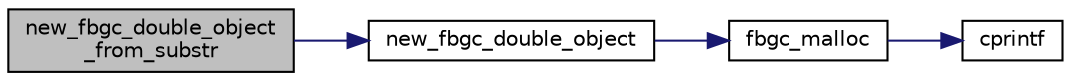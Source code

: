digraph "new_fbgc_double_object_from_substr"
{
  edge [fontname="Helvetica",fontsize="10",labelfontname="Helvetica",labelfontsize="10"];
  node [fontname="Helvetica",fontsize="10",shape=record];
  rankdir="LR";
  Node35 [label="new_fbgc_double_object\l_from_substr",height=0.2,width=0.4,color="black", fillcolor="grey75", style="filled", fontcolor="black"];
  Node35 -> Node36 [color="midnightblue",fontsize="10",style="solid"];
  Node36 [label="new_fbgc_double_object",height=0.2,width=0.4,color="black", fillcolor="white", style="filled",URL="$double__object_8c.html#a08dd93b8f6c56cf7cb6210b63c29dbaf"];
  Node36 -> Node37 [color="midnightblue",fontsize="10",style="solid"];
  Node37 [label="fbgc_malloc",height=0.2,width=0.4,color="black", fillcolor="white", style="filled",URL="$memory_8c.html#a41dd65ee24d51160659bf94bed90e998"];
  Node37 -> Node38 [color="midnightblue",fontsize="10",style="solid"];
  Node38 [label="cprintf",height=0.2,width=0.4,color="black", fillcolor="white", style="filled",URL="$error_8c.html#a30fee765292b076e015fc846035f2550"];
}
